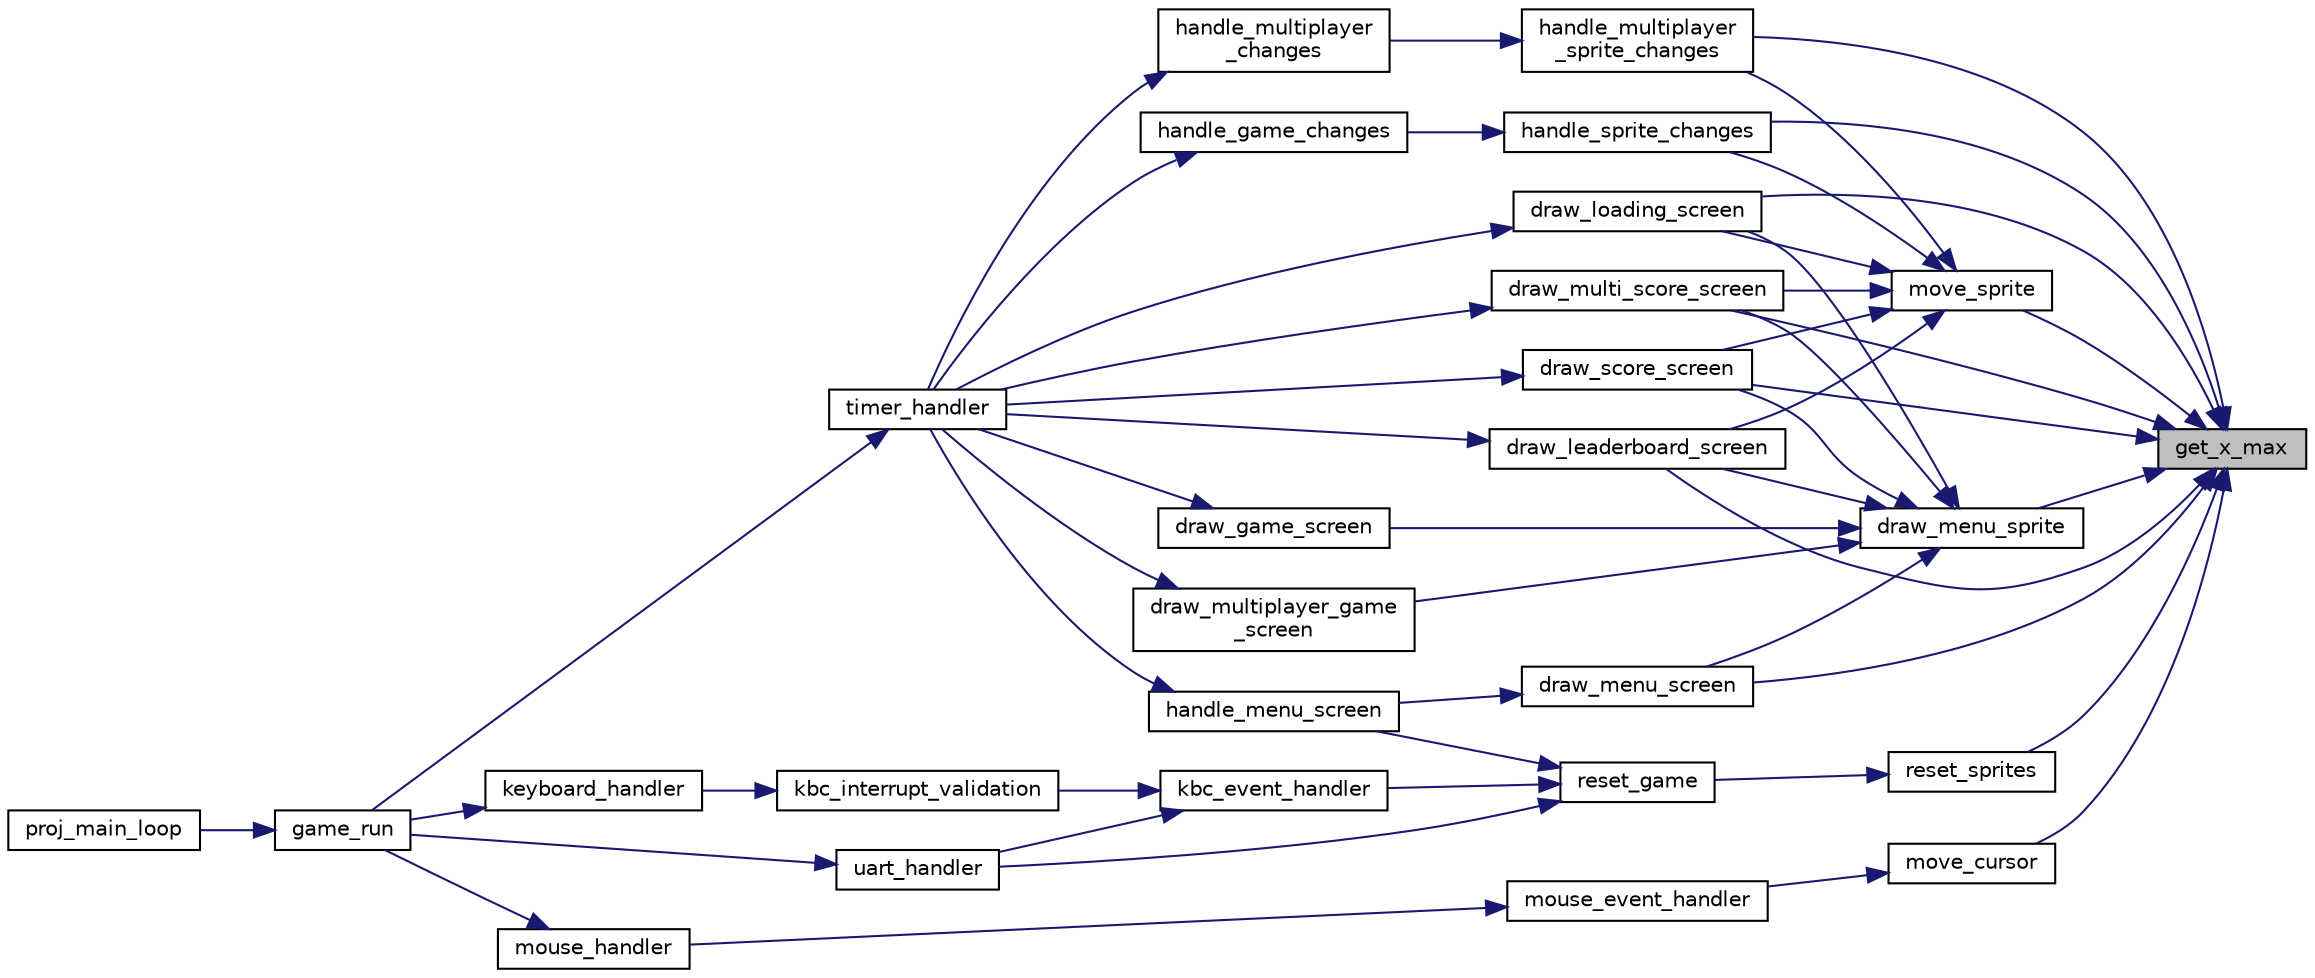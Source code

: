 digraph "get_x_max"
{
 // LATEX_PDF_SIZE
  edge [fontname="Helvetica",fontsize="10",labelfontname="Helvetica",labelfontsize="10"];
  node [fontname="Helvetica",fontsize="10",shape=record];
  rankdir="RL";
  Node1 [label="get_x_max",height=0.2,width=0.4,color="black", fillcolor="grey75", style="filled", fontcolor="black",tooltip="Get the max x of the buffer."];
  Node1 -> Node2 [dir="back",color="midnightblue",fontsize="10",style="solid",fontname="Helvetica"];
  Node2 [label="draw_leaderboard_screen",height=0.2,width=0.4,color="black", fillcolor="white", style="filled",URL="$sprite_8h.html#a717d04d4d8be1da88ab26a5c6e458dd4",tooltip="draws every sprite active on the leaderboard screen"];
  Node2 -> Node3 [dir="back",color="midnightblue",fontsize="10",style="solid",fontname="Helvetica"];
  Node3 [label="timer_handler",height=0.2,width=0.4,color="black", fillcolor="white", style="filled",URL="$group__game.html#gaaeeaa634eac815915c1307850128fa6a",tooltip="handle timer interrupts"];
  Node3 -> Node4 [dir="back",color="midnightblue",fontsize="10",style="solid",fontname="Helvetica"];
  Node4 [label="game_run",height=0.2,width=0.4,color="black", fillcolor="white", style="filled",URL="$group__game.html#ga25300199ba6cf6bfe2f16998384874b7",tooltip="check all th interrupts while the game is running and make changes"];
  Node4 -> Node5 [dir="back",color="midnightblue",fontsize="10",style="solid",fontname="Helvetica"];
  Node5 [label="proj_main_loop",height=0.2,width=0.4,color="black", fillcolor="white", style="filled",URL="$proj_8c.html#a90aad768b0a0b41e4bcacc566b0cae6e",tooltip="project main loop used to run the programs"];
  Node1 -> Node6 [dir="back",color="midnightblue",fontsize="10",style="solid",fontname="Helvetica"];
  Node6 [label="draw_loading_screen",height=0.2,width=0.4,color="black", fillcolor="white", style="filled",URL="$sprite_8h.html#a18d2a7531a93ef7de9c7b40f73ceb41a",tooltip="used to write loading screen"];
  Node6 -> Node3 [dir="back",color="midnightblue",fontsize="10",style="solid",fontname="Helvetica"];
  Node1 -> Node7 [dir="back",color="midnightblue",fontsize="10",style="solid",fontname="Helvetica"];
  Node7 [label="draw_menu_screen",height=0.2,width=0.4,color="black", fillcolor="white", style="filled",URL="$sprite_8h.html#adbe44b60726f0fc325c51a749d3dc257",tooltip="draws every sprite active on the menu screen"];
  Node7 -> Node8 [dir="back",color="midnightblue",fontsize="10",style="solid",fontname="Helvetica"];
  Node8 [label="handle_menu_screen",height=0.2,width=0.4,color="black", fillcolor="white", style="filled",URL="$state__machine_8h.html#a1911f92e97e5008acba3c45d2d70acba",tooltip="used to handle changes(clicks) in menu screen"];
  Node8 -> Node3 [dir="back",color="midnightblue",fontsize="10",style="solid",fontname="Helvetica"];
  Node1 -> Node9 [dir="back",color="midnightblue",fontsize="10",style="solid",fontname="Helvetica"];
  Node9 [label="draw_menu_sprite",height=0.2,width=0.4,color="black", fillcolor="white", style="filled",URL="$sprite_8h.html#ae5fbc48ada5ff0f47b464a44ece7eed0",tooltip="Draws sprite in the position given by the x and y arguments."];
  Node9 -> Node10 [dir="back",color="midnightblue",fontsize="10",style="solid",fontname="Helvetica"];
  Node10 [label="draw_game_screen",height=0.2,width=0.4,color="black", fillcolor="white", style="filled",URL="$sprite_8h.html#a461ffe91d5eff77e9cd6be0c4b29e986",tooltip="draws every sprite active on the game screen"];
  Node10 -> Node3 [dir="back",color="midnightblue",fontsize="10",style="solid",fontname="Helvetica"];
  Node9 -> Node2 [dir="back",color="midnightblue",fontsize="10",style="solid",fontname="Helvetica"];
  Node9 -> Node6 [dir="back",color="midnightblue",fontsize="10",style="solid",fontname="Helvetica"];
  Node9 -> Node7 [dir="back",color="midnightblue",fontsize="10",style="solid",fontname="Helvetica"];
  Node9 -> Node11 [dir="back",color="midnightblue",fontsize="10",style="solid",fontname="Helvetica"];
  Node11 [label="draw_multi_score_screen",height=0.2,width=0.4,color="black", fillcolor="white", style="filled",URL="$sprite_8h.html#a188a9312400f71c56f72ac5098675e48",tooltip="draws every sprite active on the multiplayer score screen"];
  Node11 -> Node3 [dir="back",color="midnightblue",fontsize="10",style="solid",fontname="Helvetica"];
  Node9 -> Node12 [dir="back",color="midnightblue",fontsize="10",style="solid",fontname="Helvetica"];
  Node12 [label="draw_multiplayer_game\l_screen",height=0.2,width=0.4,color="black", fillcolor="white", style="filled",URL="$sprite_8h.html#a43e5e966dabd5d97996967a58a5698cf",tooltip="draws every sprite active on the multiplayer game screen"];
  Node12 -> Node3 [dir="back",color="midnightblue",fontsize="10",style="solid",fontname="Helvetica"];
  Node9 -> Node13 [dir="back",color="midnightblue",fontsize="10",style="solid",fontname="Helvetica"];
  Node13 [label="draw_score_screen",height=0.2,width=0.4,color="black", fillcolor="white", style="filled",URL="$sprite_8h.html#abd04584c48b31fe6235e4b7c9cc3b605",tooltip="draws every sprite active on the score screen"];
  Node13 -> Node3 [dir="back",color="midnightblue",fontsize="10",style="solid",fontname="Helvetica"];
  Node1 -> Node11 [dir="back",color="midnightblue",fontsize="10",style="solid",fontname="Helvetica"];
  Node1 -> Node13 [dir="back",color="midnightblue",fontsize="10",style="solid",fontname="Helvetica"];
  Node1 -> Node14 [dir="back",color="midnightblue",fontsize="10",style="solid",fontname="Helvetica"];
  Node14 [label="handle_multiplayer\l_sprite_changes",height=0.2,width=0.4,color="black", fillcolor="white", style="filled",URL="$sprite_8h.html#ac6bf330546ad3041f28137d976dfa0dd",tooltip="handles every move, animation and collisions of every sprite on game"];
  Node14 -> Node15 [dir="back",color="midnightblue",fontsize="10",style="solid",fontname="Helvetica"];
  Node15 [label="handle_multiplayer\l_changes",height=0.2,width=0.4,color="black", fillcolor="white", style="filled",URL="$state__machine_8h.html#a6f594055811de08297e195fb8610d32c",tooltip="handles multiplayer game changes"];
  Node15 -> Node3 [dir="back",color="midnightblue",fontsize="10",style="solid",fontname="Helvetica"];
  Node1 -> Node16 [dir="back",color="midnightblue",fontsize="10",style="solid",fontname="Helvetica"];
  Node16 [label="handle_sprite_changes",height=0.2,width=0.4,color="black", fillcolor="white", style="filled",URL="$sprite_8h.html#adc6632ac401a698b092a1fc146d14603",tooltip="handles every move, animation and collisions of every sprite on game"];
  Node16 -> Node17 [dir="back",color="midnightblue",fontsize="10",style="solid",fontname="Helvetica"];
  Node17 [label="handle_game_changes",height=0.2,width=0.4,color="black", fillcolor="white", style="filled",URL="$state__machine_8h.html#a94abc7e9cf89b91e8a5b71abbbdb4b80",tooltip="depending of the game state the function will make there changes"];
  Node17 -> Node3 [dir="back",color="midnightblue",fontsize="10",style="solid",fontname="Helvetica"];
  Node1 -> Node18 [dir="back",color="midnightblue",fontsize="10",style="solid",fontname="Helvetica"];
  Node18 [label="move_cursor",height=0.2,width=0.4,color="black", fillcolor="white", style="filled",URL="$sprite_8h.html#affcb84d9d3029af3750bc0d1598da0cd",tooltip="moves the cursor sprite upon the move of the mouse and updates positions"];
  Node18 -> Node19 [dir="back",color="midnightblue",fontsize="10",style="solid",fontname="Helvetica"];
  Node19 [label="mouse_event_handler",height=0.2,width=0.4,color="black", fillcolor="white", style="filled",URL="$state__machine_8h.html#a9ebd8bcbc6bfad54e8145e424bea6c65",tooltip="make all the changes in the game related to the mouse event received"];
  Node19 -> Node20 [dir="back",color="midnightblue",fontsize="10",style="solid",fontname="Helvetica"];
  Node20 [label="mouse_handler",height=0.2,width=0.4,color="black", fillcolor="white", style="filled",URL="$group__game.html#ga16022c02f9b6a597ea85af52f4fbfcee",tooltip="handle the mouse iterrupts"];
  Node20 -> Node4 [dir="back",color="midnightblue",fontsize="10",style="solid",fontname="Helvetica"];
  Node1 -> Node21 [dir="back",color="midnightblue",fontsize="10",style="solid",fontname="Helvetica"];
  Node21 [label="move_sprite",height=0.2,width=0.4,color="black", fillcolor="white", style="filled",URL="$sprite_8h.html#a124fe7601109c19c839318531b26ef46",tooltip="moves the sprite upon the speed elements and updates positions"];
  Node21 -> Node2 [dir="back",color="midnightblue",fontsize="10",style="solid",fontname="Helvetica"];
  Node21 -> Node6 [dir="back",color="midnightblue",fontsize="10",style="solid",fontname="Helvetica"];
  Node21 -> Node11 [dir="back",color="midnightblue",fontsize="10",style="solid",fontname="Helvetica"];
  Node21 -> Node13 [dir="back",color="midnightblue",fontsize="10",style="solid",fontname="Helvetica"];
  Node21 -> Node14 [dir="back",color="midnightblue",fontsize="10",style="solid",fontname="Helvetica"];
  Node21 -> Node16 [dir="back",color="midnightblue",fontsize="10",style="solid",fontname="Helvetica"];
  Node1 -> Node22 [dir="back",color="midnightblue",fontsize="10",style="solid",fontname="Helvetica"];
  Node22 [label="reset_sprites",height=0.2,width=0.4,color="black", fillcolor="white", style="filled",URL="$sprite_8h.html#addb303244021cea7f85d1f6645a53b9a",tooltip="goes back to the initial positions and speed"];
  Node22 -> Node23 [dir="back",color="midnightblue",fontsize="10",style="solid",fontname="Helvetica"];
  Node23 [label="reset_game",height=0.2,width=0.4,color="black", fillcolor="white", style="filled",URL="$group__game.html#gafc9166b05283e70d74e27e9e20585878",tooltip="reset game variavels all game variavels"];
  Node23 -> Node8 [dir="back",color="midnightblue",fontsize="10",style="solid",fontname="Helvetica"];
  Node23 -> Node24 [dir="back",color="midnightblue",fontsize="10",style="solid",fontname="Helvetica"];
  Node24 [label="kbc_event_handler",height=0.2,width=0.4,color="black", fillcolor="white", style="filled",URL="$state__machine_8h.html#a8fd09b3048c937168ac1c08af9b19bb0",tooltip="make all the changes in the game related to the key event received"];
  Node24 -> Node25 [dir="back",color="midnightblue",fontsize="10",style="solid",fontname="Helvetica"];
  Node25 [label="kbc_interrupt_validation",height=0.2,width=0.4,color="black", fillcolor="white", style="filled",URL="$state__machine_8h.html#a0ea82436a2c2f51732b15283404d213a",tooltip="validate the interrupt recived from the keyboard"];
  Node25 -> Node26 [dir="back",color="midnightblue",fontsize="10",style="solid",fontname="Helvetica"];
  Node26 [label="keyboard_handler",height=0.2,width=0.4,color="black", fillcolor="white", style="filled",URL="$group__game.html#ga2ede7a7d641eb07fc9c351b475e23154",tooltip="handle the keyboard interrupt and make all the ncesseary changes"];
  Node26 -> Node4 [dir="back",color="midnightblue",fontsize="10",style="solid",fontname="Helvetica"];
  Node24 -> Node27 [dir="back",color="midnightblue",fontsize="10",style="solid",fontname="Helvetica"];
  Node27 [label="uart_handler",height=0.2,width=0.4,color="black", fillcolor="white", style="filled",URL="$group__game.html#gaa66e83b4b853e2ec7b2acdb646adbedb",tooltip="handles uart interrupts"];
  Node27 -> Node4 [dir="back",color="midnightblue",fontsize="10",style="solid",fontname="Helvetica"];
  Node23 -> Node27 [dir="back",color="midnightblue",fontsize="10",style="solid",fontname="Helvetica"];
}
